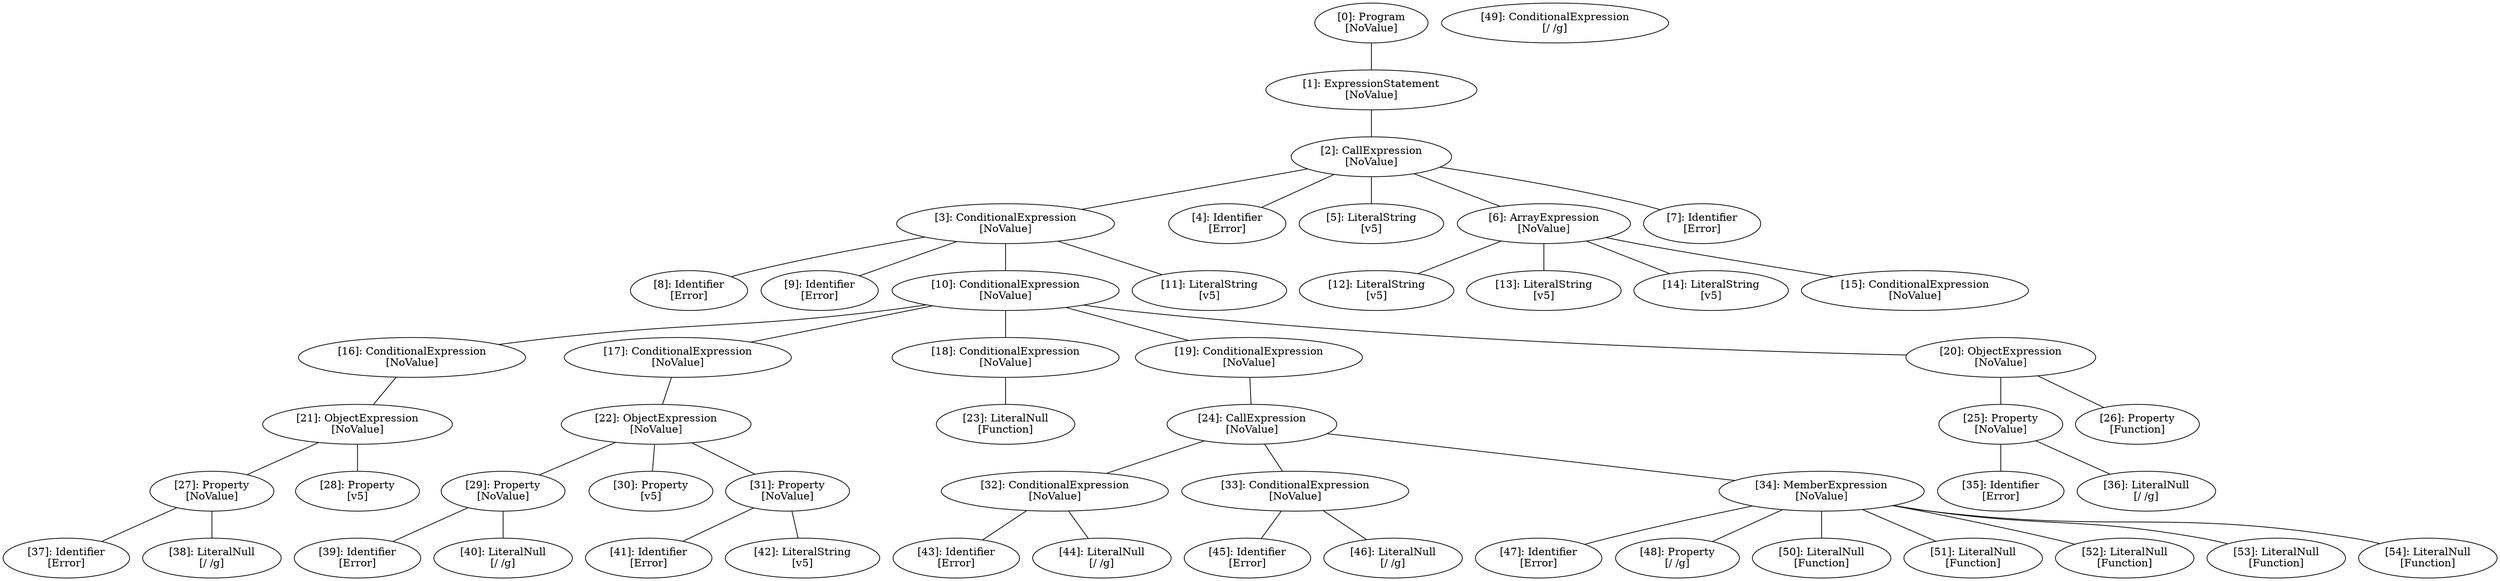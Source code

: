 // Result
graph {
	0 [label="[0]: Program
[NoValue]"]
	1 [label="[1]: ExpressionStatement
[NoValue]"]
	2 [label="[2]: CallExpression
[NoValue]"]
	3 [label="[3]: ConditionalExpression
[NoValue]"]
	4 [label="[4]: Identifier
[Error]"]
	5 [label="[5]: LiteralString
[v5]"]
	6 [label="[6]: ArrayExpression
[NoValue]"]
	7 [label="[7]: Identifier
[Error]"]
	8 [label="[8]: Identifier
[Error]"]
	9 [label="[9]: Identifier
[Error]"]
	10 [label="[10]: ConditionalExpression
[NoValue]"]
	11 [label="[11]: LiteralString
[v5]"]
	12 [label="[12]: LiteralString
[v5]"]
	13 [label="[13]: LiteralString
[v5]"]
	14 [label="[14]: LiteralString
[v5]"]
	15 [label="[15]: ConditionalExpression
[NoValue]"]
	16 [label="[16]: ConditionalExpression
[NoValue]"]
	17 [label="[17]: ConditionalExpression
[NoValue]"]
	18 [label="[18]: ConditionalExpression
[NoValue]"]
	19 [label="[19]: ConditionalExpression
[NoValue]"]
	20 [label="[20]: ObjectExpression
[NoValue]"]
	21 [label="[21]: ObjectExpression
[NoValue]"]
	22 [label="[22]: ObjectExpression
[NoValue]"]
	23 [label="[23]: LiteralNull
[Function]"]
	24 [label="[24]: CallExpression
[NoValue]"]
	25 [label="[25]: Property
[NoValue]"]
	26 [label="[26]: Property
[Function]"]
	27 [label="[27]: Property
[NoValue]"]
	28 [label="[28]: Property
[v5]"]
	29 [label="[29]: Property
[NoValue]"]
	30 [label="[30]: Property
[v5]"]
	31 [label="[31]: Property
[NoValue]"]
	32 [label="[32]: ConditionalExpression
[NoValue]"]
	33 [label="[33]: ConditionalExpression
[NoValue]"]
	34 [label="[34]: MemberExpression
[NoValue]"]
	35 [label="[35]: Identifier
[Error]"]
	36 [label="[36]: LiteralNull
[/ /g]"]
	37 [label="[37]: Identifier
[Error]"]
	38 [label="[38]: LiteralNull
[/ /g]"]
	39 [label="[39]: Identifier
[Error]"]
	40 [label="[40]: LiteralNull
[/ /g]"]
	41 [label="[41]: Identifier
[Error]"]
	42 [label="[42]: LiteralString
[v5]"]
	43 [label="[43]: Identifier
[Error]"]
	44 [label="[44]: LiteralNull
[/ /g]"]
	45 [label="[45]: Identifier
[Error]"]
	46 [label="[46]: LiteralNull
[/ /g]"]
	47 [label="[47]: Identifier
[Error]"]
	48 [label="[48]: Property
[/ /g]"]
	49 [label="[49]: ConditionalExpression
[/ /g]"]
	50 [label="[50]: LiteralNull
[Function]"]
	51 [label="[51]: LiteralNull
[Function]"]
	52 [label="[52]: LiteralNull
[Function]"]
	53 [label="[53]: LiteralNull
[Function]"]
	54 [label="[54]: LiteralNull
[Function]"]
	0 -- 1
	1 -- 2
	2 -- 3
	2 -- 4
	2 -- 5
	2 -- 6
	2 -- 7
	3 -- 8
	3 -- 9
	3 -- 10
	3 -- 11
	6 -- 12
	6 -- 13
	6 -- 14
	6 -- 15
	10 -- 16
	10 -- 17
	10 -- 18
	10 -- 19
	10 -- 20
	16 -- 21
	17 -- 22
	18 -- 23
	19 -- 24
	20 -- 25
	20 -- 26
	21 -- 27
	21 -- 28
	22 -- 29
	22 -- 30
	22 -- 31
	24 -- 32
	24 -- 33
	24 -- 34
	25 -- 35
	25 -- 36
	27 -- 37
	27 -- 38
	29 -- 39
	29 -- 40
	31 -- 41
	31 -- 42
	32 -- 43
	32 -- 44
	33 -- 45
	33 -- 46
	34 -- 47
	34 -- 48
	34 -- 50
	34 -- 51
	34 -- 52
	34 -- 53
	34 -- 54
}
